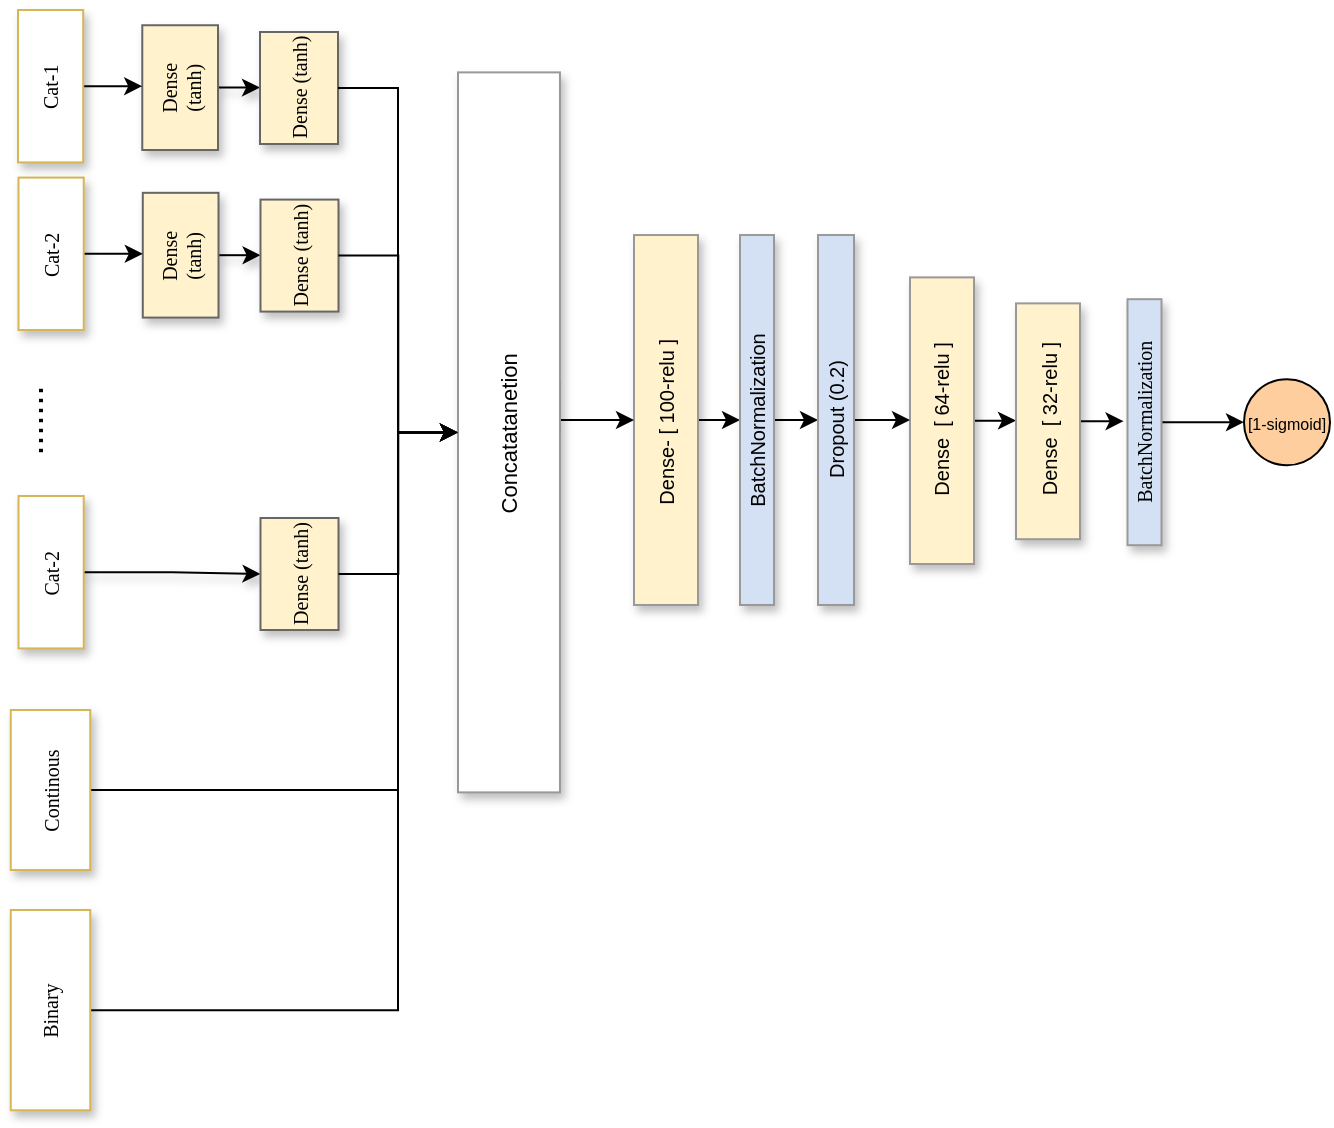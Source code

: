 <mxfile version="20.8.20" type="github">
  <diagram name="Sayfa -1" id="cIQKz1XCp5XG0GQdo2Qt">
    <mxGraphModel dx="1231" dy="544" grid="1" gridSize="10" guides="1" tooltips="1" connect="1" arrows="1" fold="1" page="1" pageScale="1" pageWidth="827" pageHeight="583" math="0" shadow="0">
      <root>
        <mxCell id="0" />
        <mxCell id="1" parent="0" />
        <mxCell id="u5VWQQk_WGxK5T5D0fq5-56" style="edgeStyle=orthogonalEdgeStyle;rounded=0;orthogonalLoop=1;jettySize=auto;html=1;exitX=1;exitY=0.5;exitDx=0;exitDy=0;entryX=0;entryY=0.5;entryDx=0;entryDy=0;fontFamily=Courier New;" edge="1" parent="1" source="u5VWQQk_WGxK5T5D0fq5-2" target="u5VWQQk_WGxK5T5D0fq5-12">
          <mxGeometry relative="1" as="geometry">
            <Array as="points">
              <mxPoint x="250" y="406" />
              <mxPoint x="250" y="227" />
            </Array>
          </mxGeometry>
        </mxCell>
        <mxCell id="u5VWQQk_WGxK5T5D0fq5-2" value="Continous" style="whiteSpace=wrap;html=1;shadow=1;fontSize=10;fillColor=#FFFFFF;strokeColor=#d6b656;horizontal=0;fontFamily=Tahoma;" vertex="1" parent="1">
          <mxGeometry x="56.38" y="366" width="39.75" height="80" as="geometry" />
        </mxCell>
        <mxCell id="u5VWQQk_WGxK5T5D0fq5-58" style="edgeStyle=orthogonalEdgeStyle;rounded=0;orthogonalLoop=1;jettySize=auto;html=1;exitX=1;exitY=0.5;exitDx=0;exitDy=0;entryX=0;entryY=0.5;entryDx=0;entryDy=0;fontFamily=Courier New;" edge="1" parent="1" source="u5VWQQk_WGxK5T5D0fq5-4" target="u5VWQQk_WGxK5T5D0fq5-12">
          <mxGeometry relative="1" as="geometry">
            <Array as="points">
              <mxPoint x="250" y="516" />
              <mxPoint x="250" y="227" />
            </Array>
          </mxGeometry>
        </mxCell>
        <mxCell id="u5VWQQk_WGxK5T5D0fq5-4" value="Binary" style="whiteSpace=wrap;html=1;shadow=1;fontSize=10;fillColor=#FFFFFF;strokeColor=#d6b656;horizontal=0;fontFamily=Tahoma;" vertex="1" parent="1">
          <mxGeometry x="56.38" y="466" width="39.75" height="100.14" as="geometry" />
        </mxCell>
        <mxCell id="u5VWQQk_WGxK5T5D0fq5-5" style="edgeStyle=orthogonalEdgeStyle;rounded=0;orthogonalLoop=1;jettySize=auto;html=1;exitX=1;exitY=0.5;exitDx=0;exitDy=0;entryX=0;entryY=0.5;entryDx=0;entryDy=0;fontFamily=Tahoma;fontSize=8;fillColor=#FFFFFF;strokeColor=#000000;" edge="1" parent="1" source="u5VWQQk_WGxK5T5D0fq5-6" target="u5VWQQk_WGxK5T5D0fq5-33">
          <mxGeometry relative="1" as="geometry" />
        </mxCell>
        <mxCell id="u5VWQQk_WGxK5T5D0fq5-6" value="&lt;font face=&quot;arial&quot;&gt;Dense- [ 100-relu ]&amp;nbsp;&lt;/font&gt;" style="whiteSpace=wrap;html=1;shadow=1;fontSize=10;fillColor=#FFF2CC;strokeColor=#999999;horizontal=0;fontFamily=Tahoma;" vertex="1" parent="1">
          <mxGeometry x="368" y="128.519" width="32" height="184.969" as="geometry" />
        </mxCell>
        <mxCell id="u5VWQQk_WGxK5T5D0fq5-7" style="edgeStyle=orthogonalEdgeStyle;rounded=0;orthogonalLoop=1;jettySize=auto;html=1;exitX=1;exitY=0.5;exitDx=0;exitDy=0;entryX=0;entryY=0.5;entryDx=0;entryDy=0;fontFamily=arial;fontSize=8;fillColor=#FFFFFF;strokeColor=#000000;" edge="1" parent="1" source="u5VWQQk_WGxK5T5D0fq5-8" target="u5VWQQk_WGxK5T5D0fq5-37">
          <mxGeometry relative="1" as="geometry" />
        </mxCell>
        <mxCell id="u5VWQQk_WGxK5T5D0fq5-8" value="&lt;font face=&quot;arial&quot;&gt;&amp;nbsp;Dense&amp;nbsp; [ 64-relu ]&lt;/font&gt;" style="whiteSpace=wrap;html=1;shadow=1;fontSize=10;fillColor=#FFF2CC;strokeColor=#999999;horizontal=0;fontFamily=Tahoma;" vertex="1" parent="1">
          <mxGeometry x="506" y="149.69" width="32" height="143.31" as="geometry" />
        </mxCell>
        <mxCell id="u5VWQQk_WGxK5T5D0fq5-11" style="edgeStyle=orthogonalEdgeStyle;rounded=0;orthogonalLoop=1;jettySize=auto;html=1;exitX=1;exitY=0.5;exitDx=0;exitDy=0;entryX=0;entryY=0.5;entryDx=0;entryDy=0;fontFamily=Tahoma;fontSize=8;" edge="1" parent="1" source="u5VWQQk_WGxK5T5D0fq5-12" target="u5VWQQk_WGxK5T5D0fq5-6">
          <mxGeometry relative="1" as="geometry">
            <Array as="points">
              <mxPoint x="281" y="202.19" />
            </Array>
          </mxGeometry>
        </mxCell>
        <mxCell id="u5VWQQk_WGxK5T5D0fq5-12" value="&lt;font face=&quot;arial&quot; style=&quot;font-size: 11px;&quot;&gt;Concatatanetion&lt;/font&gt;" style="whiteSpace=wrap;html=1;shadow=1;fontSize=10;fillColor=#FFFFFF;strokeColor=#999999;horizontal=0;fontFamily=Tahoma;" vertex="1" parent="1">
          <mxGeometry x="280" y="47.19" width="50.98" height="360" as="geometry" />
        </mxCell>
        <mxCell id="u5VWQQk_WGxK5T5D0fq5-18" value="&lt;font style=&quot;font-size: 18px&quot;&gt;.......&lt;/font&gt;" style="text;html=1;strokeColor=none;fillColor=#FFFFFF;align=center;verticalAlign=middle;whiteSpace=wrap;rounded=0;rotation=90;" vertex="1" parent="1">
          <mxGeometry x="50" y="206.0" width="52.5" height="30" as="geometry" />
        </mxCell>
        <mxCell id="u5VWQQk_WGxK5T5D0fq5-19" value="" style="group" vertex="1" connectable="0" parent="1">
          <mxGeometry x="60.25" y="99.79" width="170" height="76.21" as="geometry" />
        </mxCell>
        <mxCell id="u5VWQQk_WGxK5T5D0fq5-20" style="edgeStyle=orthogonalEdgeStyle;rounded=0;orthogonalLoop=1;jettySize=auto;html=1;exitX=1;exitY=0.5;exitDx=0;exitDy=0;entryX=0;entryY=0.5;entryDx=0;entryDy=0;shadow=1;strokeColor=#000000;fontFamily=arial;fontSize=8;fillColor=#FFFFFF;" edge="1" parent="u5VWQQk_WGxK5T5D0fq5-19" source="u5VWQQk_WGxK5T5D0fq5-21" target="u5VWQQk_WGxK5T5D0fq5-22">
          <mxGeometry relative="1" as="geometry" />
        </mxCell>
        <mxCell id="u5VWQQk_WGxK5T5D0fq5-21" value="Dense &lt;br&gt;(tanh)" style="whiteSpace=wrap;html=1;shadow=1;fontSize=10;fillColor=#FFF2CC;strokeColor=#666666;horizontal=0;fontFamily=Tahoma;" vertex="1" parent="u5VWQQk_WGxK5T5D0fq5-19">
          <mxGeometry x="62.14" y="7.62" width="37.86" height="62.38" as="geometry" />
        </mxCell>
        <mxCell id="u5VWQQk_WGxK5T5D0fq5-22" value="Dense (tanh)" style="whiteSpace=wrap;html=1;shadow=1;fontSize=10;fillColor=#FFF2CC;strokeColor=#666666;horizontal=0;fontFamily=Tahoma;" vertex="1" parent="u5VWQQk_WGxK5T5D0fq5-19">
          <mxGeometry x="121" y="11" width="39" height="56" as="geometry" />
        </mxCell>
        <mxCell id="u5VWQQk_WGxK5T5D0fq5-23" style="edgeStyle=orthogonalEdgeStyle;rounded=0;orthogonalLoop=1;jettySize=auto;html=1;exitX=1;exitY=0.5;exitDx=0;exitDy=0;entryX=0;entryY=0.5;entryDx=0;entryDy=0;" edge="1" parent="u5VWQQk_WGxK5T5D0fq5-19" source="u5VWQQk_WGxK5T5D0fq5-24" target="u5VWQQk_WGxK5T5D0fq5-21">
          <mxGeometry relative="1" as="geometry" />
        </mxCell>
        <mxCell id="u5VWQQk_WGxK5T5D0fq5-24" value="Cat-2" style="whiteSpace=wrap;html=1;shadow=1;fontSize=10;fillColor=#FFFFFF;strokeColor=#d6b656;horizontal=0;fontFamily=Tahoma;" vertex="1" parent="u5VWQQk_WGxK5T5D0fq5-19">
          <mxGeometry width="32.599" height="76.21" as="geometry" />
        </mxCell>
        <mxCell id="u5VWQQk_WGxK5T5D0fq5-30" value="&lt;font face=&quot;arial&quot; style=&quot;font-size: 8px;&quot;&gt;[1-sigmoid]&lt;/font&gt;" style="ellipse;whiteSpace=wrap;html=1;aspect=fixed;fillColor=#FFCE9F;strokeColor=#000000;" vertex="1" parent="1">
          <mxGeometry x="673" y="200.6" width="43" height="43" as="geometry" />
        </mxCell>
        <mxCell id="u5VWQQk_WGxK5T5D0fq5-32" style="edgeStyle=orthogonalEdgeStyle;rounded=0;orthogonalLoop=1;jettySize=auto;html=1;exitX=1;exitY=0.5;exitDx=0;exitDy=0;entryX=0;entryY=0.5;entryDx=0;entryDy=0;fontFamily=Tahoma;fontSize=8;fillColor=#FFFFFF;strokeColor=#000000;" edge="1" parent="1" source="u5VWQQk_WGxK5T5D0fq5-33" target="u5VWQQk_WGxK5T5D0fq5-35">
          <mxGeometry relative="1" as="geometry" />
        </mxCell>
        <mxCell id="u5VWQQk_WGxK5T5D0fq5-33" value="&lt;font face=&quot;arial&quot;&gt;BatchNormalization&lt;/font&gt;" style="whiteSpace=wrap;html=1;shadow=1;fontSize=10;fillColor=#D4E1F5;strokeColor=#999999;horizontal=0;fontFamily=Tahoma;" vertex="1" parent="1">
          <mxGeometry x="421" y="128.52" width="17" height="184.97" as="geometry" />
        </mxCell>
        <mxCell id="u5VWQQk_WGxK5T5D0fq5-34" style="edgeStyle=orthogonalEdgeStyle;rounded=0;orthogonalLoop=1;jettySize=auto;html=1;exitX=1;exitY=0.5;exitDx=0;exitDy=0;entryX=0;entryY=0.5;entryDx=0;entryDy=0;fontFamily=Tahoma;fontSize=8;fillColor=#FFFFFF;strokeColor=#050505;" edge="1" parent="1" source="u5VWQQk_WGxK5T5D0fq5-35" target="u5VWQQk_WGxK5T5D0fq5-8">
          <mxGeometry relative="1" as="geometry" />
        </mxCell>
        <mxCell id="u5VWQQk_WGxK5T5D0fq5-35" value="&lt;font face=&quot;arial&quot;&gt;Dropout (0.2)&lt;/font&gt;" style="whiteSpace=wrap;html=1;shadow=1;fontSize=10;fillColor=#D4E1F5;strokeColor=#999999;horizontal=0;fontFamily=Tahoma;" vertex="1" parent="1">
          <mxGeometry x="460" y="128.52" width="18" height="184.97" as="geometry" />
        </mxCell>
        <mxCell id="u5VWQQk_WGxK5T5D0fq5-36" style="edgeStyle=orthogonalEdgeStyle;rounded=0;orthogonalLoop=1;jettySize=auto;html=1;exitX=1;exitY=0.5;exitDx=0;exitDy=0;entryX=0;entryY=0.5;entryDx=0;entryDy=0;fontFamily=arial;fontSize=8;fillColor=#FFFFFF;strokeColor=#000000;" edge="1" parent="1" source="u5VWQQk_WGxK5T5D0fq5-37">
          <mxGeometry relative="1" as="geometry">
            <mxPoint x="612.75" y="220.92" as="targetPoint" />
          </mxGeometry>
        </mxCell>
        <mxCell id="u5VWQQk_WGxK5T5D0fq5-37" value="&lt;font face=&quot;arial&quot;&gt;&amp;nbsp;Dense&amp;nbsp; [ 32-relu ]&lt;/font&gt;" style="whiteSpace=wrap;html=1;shadow=1;fontSize=10;fillColor=#FFF2CC;strokeColor=#999999;horizontal=0;fontFamily=Tahoma;" vertex="1" parent="1">
          <mxGeometry x="559" y="162.69" width="32" height="117.91" as="geometry" />
        </mxCell>
        <mxCell id="u5VWQQk_WGxK5T5D0fq5-66" style="edgeStyle=orthogonalEdgeStyle;rounded=0;orthogonalLoop=1;jettySize=auto;html=1;exitX=1;exitY=0.5;exitDx=0;exitDy=0;entryX=0;entryY=0.5;entryDx=0;entryDy=0;fontFamily=Courier New;" edge="1" parent="1" source="u5VWQQk_WGxK5T5D0fq5-39" target="u5VWQQk_WGxK5T5D0fq5-30">
          <mxGeometry relative="1" as="geometry" />
        </mxCell>
        <mxCell id="u5VWQQk_WGxK5T5D0fq5-39" value="BatchNormalization" style="whiteSpace=wrap;html=1;shadow=1;fontSize=10;fillColor=#D4E1F5;strokeColor=#999999;horizontal=0;fontFamily=Tahoma;" vertex="1" parent="1">
          <mxGeometry x="614.75" y="160.6" width="17" height="123" as="geometry" />
        </mxCell>
        <mxCell id="u5VWQQk_WGxK5T5D0fq5-48" value="" style="group" vertex="1" connectable="0" parent="1">
          <mxGeometry x="60" y="16" width="170" height="76.21" as="geometry" />
        </mxCell>
        <mxCell id="u5VWQQk_WGxK5T5D0fq5-49" style="edgeStyle=orthogonalEdgeStyle;rounded=0;orthogonalLoop=1;jettySize=auto;html=1;exitX=1;exitY=0.5;exitDx=0;exitDy=0;entryX=0;entryY=0.5;entryDx=0;entryDy=0;shadow=1;strokeColor=#000000;fontFamily=arial;fontSize=8;fillColor=#FFFFFF;" edge="1" parent="u5VWQQk_WGxK5T5D0fq5-48" source="u5VWQQk_WGxK5T5D0fq5-50" target="u5VWQQk_WGxK5T5D0fq5-51">
          <mxGeometry relative="1" as="geometry" />
        </mxCell>
        <mxCell id="u5VWQQk_WGxK5T5D0fq5-50" value="Dense &lt;br&gt;(tanh)" style="whiteSpace=wrap;html=1;shadow=1;fontSize=10;fillColor=#FFF2CC;strokeColor=#666666;horizontal=0;fontFamily=Tahoma;" vertex="1" parent="u5VWQQk_WGxK5T5D0fq5-48">
          <mxGeometry x="62.14" y="7.62" width="37.86" height="62.38" as="geometry" />
        </mxCell>
        <mxCell id="u5VWQQk_WGxK5T5D0fq5-51" value="Dense (tanh)" style="whiteSpace=wrap;html=1;shadow=1;fontSize=10;fillColor=#FFF2CC;strokeColor=#666666;horizontal=0;fontFamily=Tahoma;" vertex="1" parent="u5VWQQk_WGxK5T5D0fq5-48">
          <mxGeometry x="121" y="11" width="39" height="56" as="geometry" />
        </mxCell>
        <mxCell id="u5VWQQk_WGxK5T5D0fq5-52" style="edgeStyle=orthogonalEdgeStyle;rounded=0;orthogonalLoop=1;jettySize=auto;html=1;exitX=1;exitY=0.5;exitDx=0;exitDy=0;entryX=0;entryY=0.5;entryDx=0;entryDy=0;" edge="1" parent="u5VWQQk_WGxK5T5D0fq5-48" source="u5VWQQk_WGxK5T5D0fq5-53" target="u5VWQQk_WGxK5T5D0fq5-50">
          <mxGeometry relative="1" as="geometry" />
        </mxCell>
        <mxCell id="u5VWQQk_WGxK5T5D0fq5-53" value="Cat-1" style="whiteSpace=wrap;html=1;shadow=1;fontSize=10;fillColor=#FFFFFF;strokeColor=#d6b656;horizontal=0;fontFamily=Tahoma;" vertex="1" parent="u5VWQQk_WGxK5T5D0fq5-48">
          <mxGeometry width="32.599" height="76.21" as="geometry" />
        </mxCell>
        <mxCell id="u5VWQQk_WGxK5T5D0fq5-54" style="edgeStyle=orthogonalEdgeStyle;rounded=0;orthogonalLoop=1;jettySize=auto;html=1;exitX=1;exitY=0.5;exitDx=0;exitDy=0;entryX=0;entryY=0.5;entryDx=0;entryDy=0;fontFamily=Courier New;" edge="1" parent="1" source="u5VWQQk_WGxK5T5D0fq5-51" target="u5VWQQk_WGxK5T5D0fq5-12">
          <mxGeometry relative="1" as="geometry" />
        </mxCell>
        <mxCell id="u5VWQQk_WGxK5T5D0fq5-55" style="edgeStyle=orthogonalEdgeStyle;rounded=0;orthogonalLoop=1;jettySize=auto;html=1;exitX=1;exitY=0.5;exitDx=0;exitDy=0;entryX=0;entryY=0.5;entryDx=0;entryDy=0;fontFamily=Courier New;" edge="1" parent="1" source="u5VWQQk_WGxK5T5D0fq5-22" target="u5VWQQk_WGxK5T5D0fq5-12">
          <mxGeometry relative="1" as="geometry" />
        </mxCell>
        <mxCell id="u5VWQQk_WGxK5T5D0fq5-59" value="" style="group" vertex="1" connectable="0" parent="1">
          <mxGeometry x="60.25" y="259" width="170" height="76.21" as="geometry" />
        </mxCell>
        <mxCell id="u5VWQQk_WGxK5T5D0fq5-60" style="edgeStyle=orthogonalEdgeStyle;rounded=0;orthogonalLoop=1;jettySize=auto;html=1;exitX=1;exitY=0.5;exitDx=0;exitDy=0;entryX=0;entryY=0.5;entryDx=0;entryDy=0;shadow=1;strokeColor=#000000;fontFamily=arial;fontSize=8;fillColor=#FFFFFF;" edge="1" parent="u5VWQQk_WGxK5T5D0fq5-59" source="u5VWQQk_WGxK5T5D0fq5-64" target="u5VWQQk_WGxK5T5D0fq5-62">
          <mxGeometry relative="1" as="geometry">
            <mxPoint x="100" y="38.81" as="sourcePoint" />
          </mxGeometry>
        </mxCell>
        <mxCell id="u5VWQQk_WGxK5T5D0fq5-62" value="Dense (tanh)" style="whiteSpace=wrap;html=1;shadow=1;fontSize=10;fillColor=#FFF2CC;strokeColor=#666666;horizontal=0;fontFamily=Tahoma;" vertex="1" parent="u5VWQQk_WGxK5T5D0fq5-59">
          <mxGeometry x="121" y="11" width="39" height="56" as="geometry" />
        </mxCell>
        <mxCell id="u5VWQQk_WGxK5T5D0fq5-64" value="Cat-2" style="whiteSpace=wrap;html=1;shadow=1;fontSize=10;fillColor=#FFFFFF;strokeColor=#d6b656;horizontal=0;fontFamily=Tahoma;" vertex="1" parent="u5VWQQk_WGxK5T5D0fq5-59">
          <mxGeometry width="32.599" height="76.21" as="geometry" />
        </mxCell>
        <mxCell id="u5VWQQk_WGxK5T5D0fq5-65" style="edgeStyle=orthogonalEdgeStyle;rounded=0;orthogonalLoop=1;jettySize=auto;html=1;exitX=1;exitY=0.5;exitDx=0;exitDy=0;entryX=0;entryY=0.5;entryDx=0;entryDy=0;fontFamily=Courier New;" edge="1" parent="1" source="u5VWQQk_WGxK5T5D0fq5-62" target="u5VWQQk_WGxK5T5D0fq5-12">
          <mxGeometry relative="1" as="geometry" />
        </mxCell>
      </root>
    </mxGraphModel>
  </diagram>
</mxfile>
